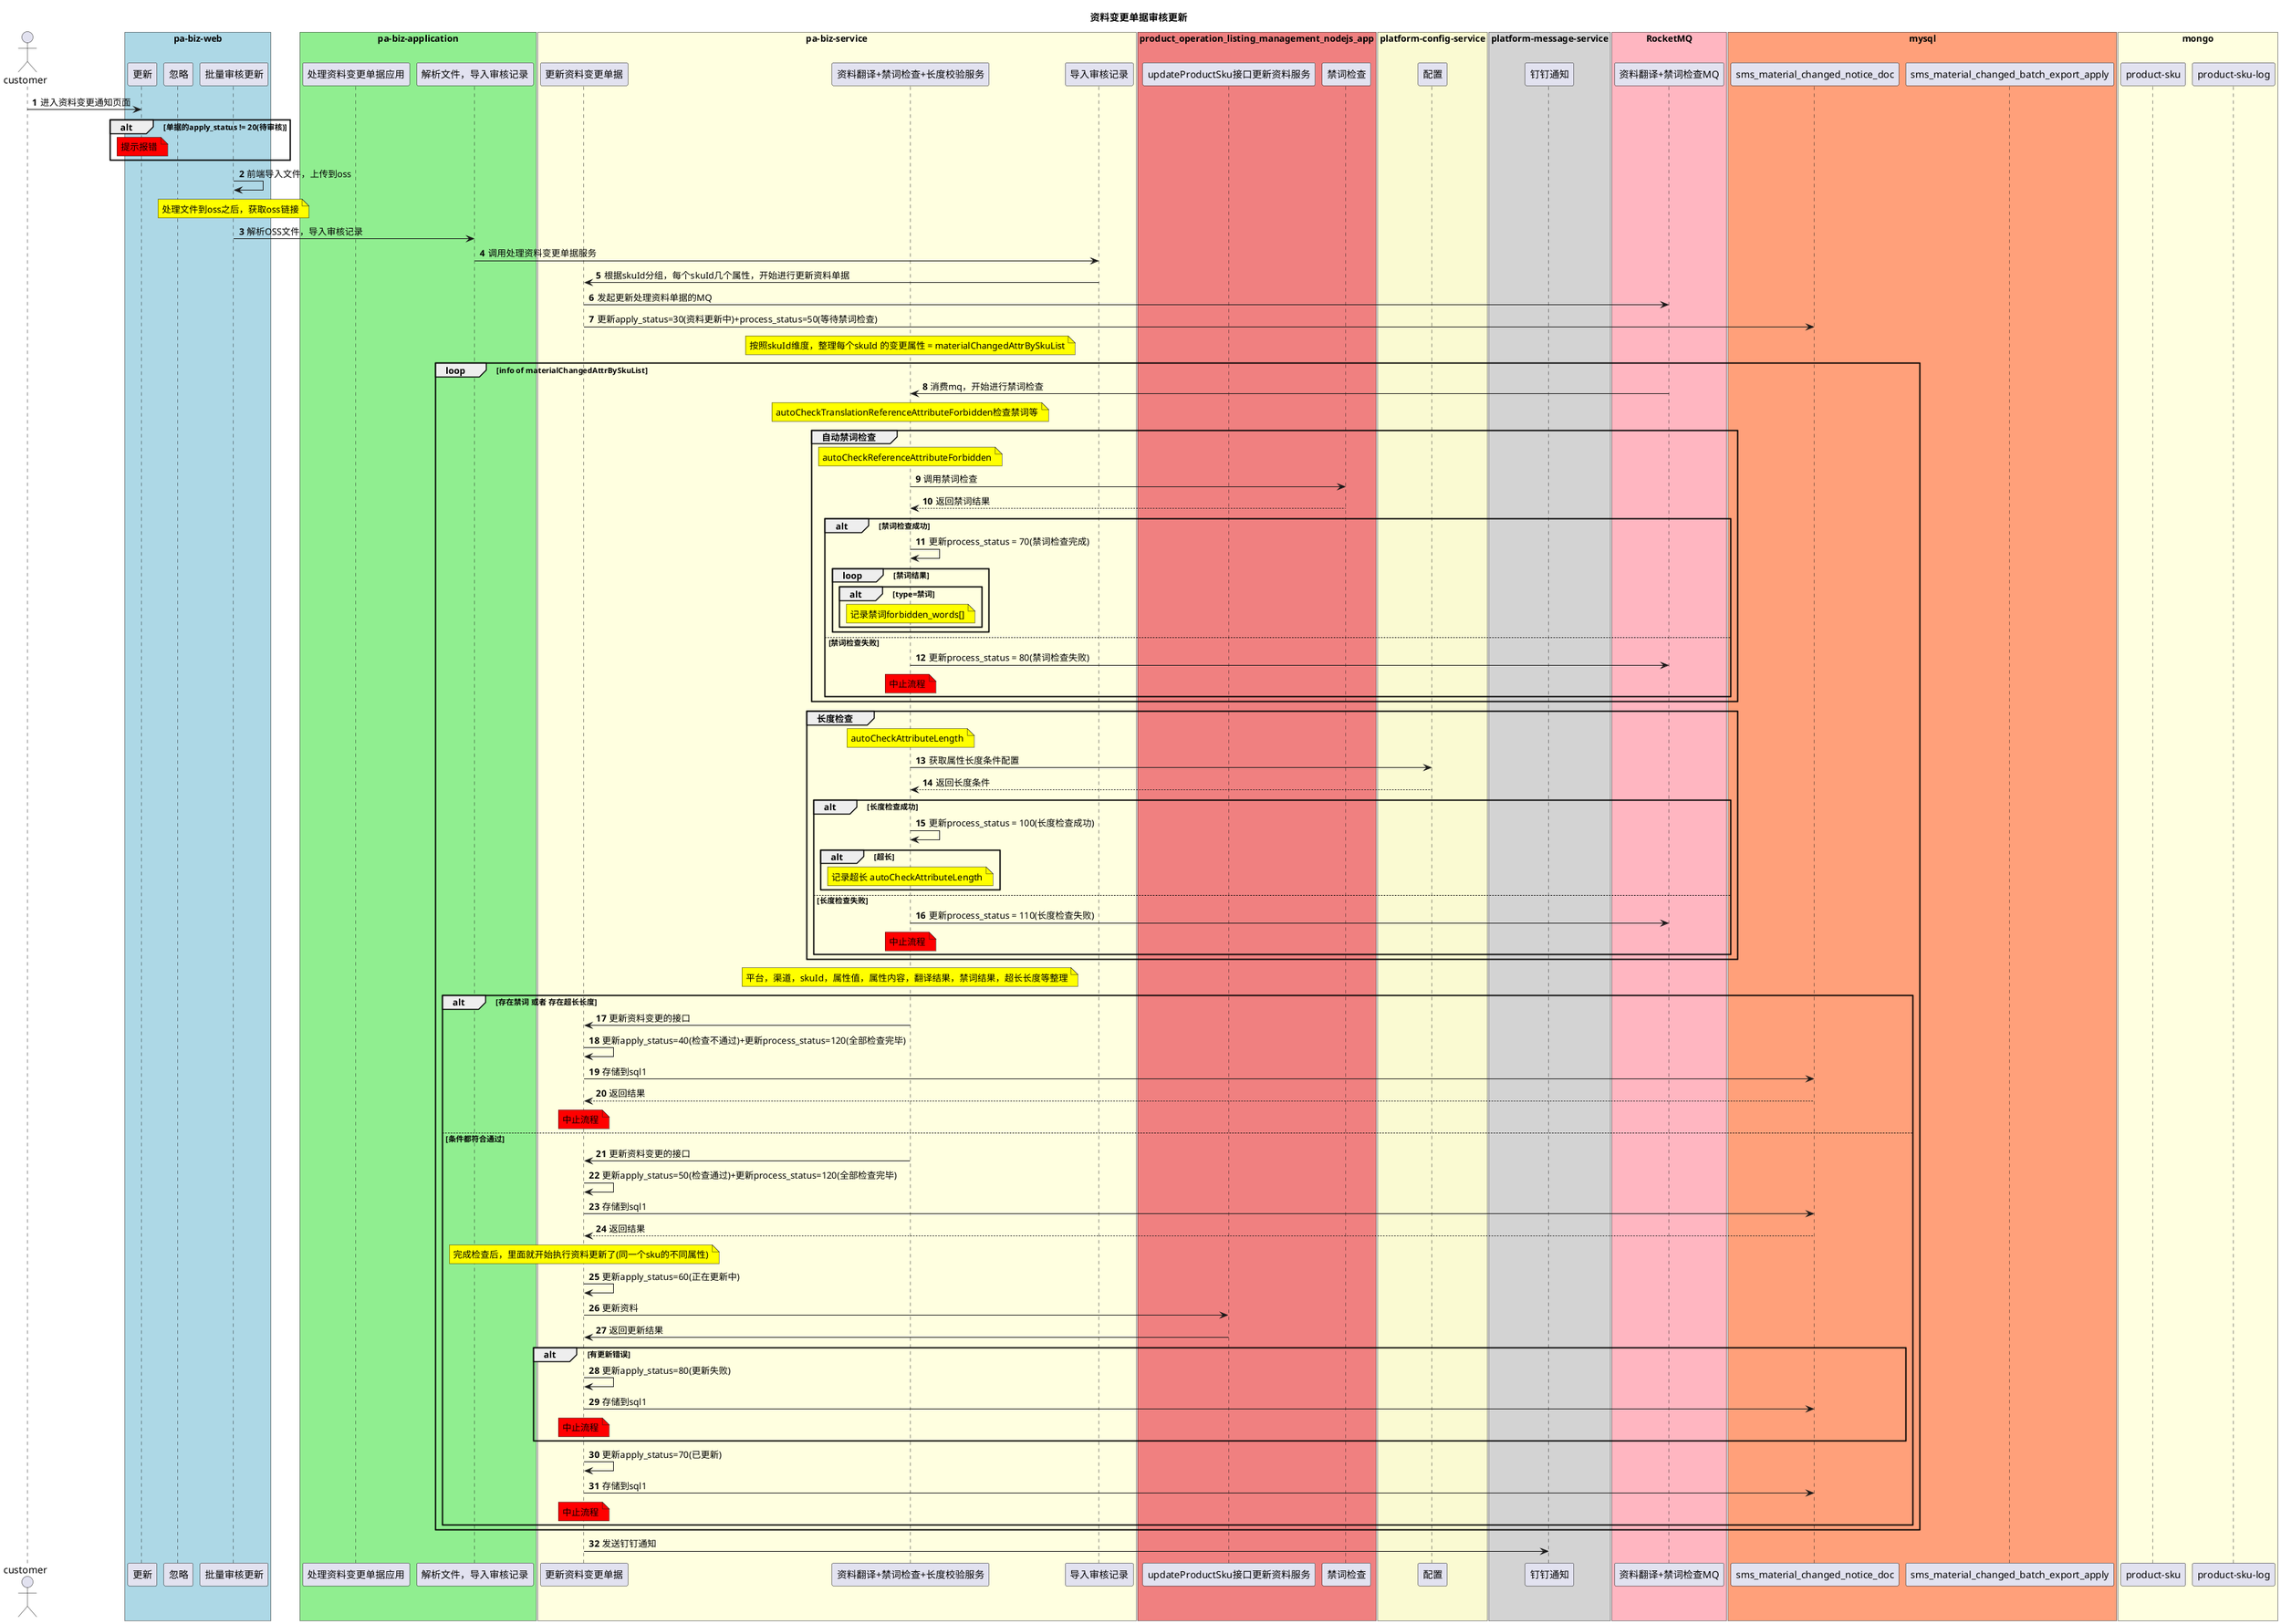 @startuml
title 资料变更单据审核更新
autonumber

actor customer

box "pa-biz-web" #LightBlue
    participant page1 as "更新"
    participant page2 as "忽略"
    participant page3 as "批量审核更新"
end box

box "pa-biz-application" #LightGreen
    participant app1 as "处理资料变更单据应用"
    participant app2 as "解析文件，导入审核记录"
end box

box "pa-biz-service" #LightYellow
    participant service2 as "更新资料变更单据"
    participant service3 as "资料翻译+禁词检查+长度校验服务"
    participant service4 as "导入审核记录"
end box

box "product_operation_listing_management_nodejs_app" #LightCoral
    participant node1 as "updateProductSku接口更新资料服务"
    participant node3 as "禁词检查"
end box

box "platform-config-service" #LightGoldenRodYellow
    participant config1 as "配置"
end box

box "platform-message-service" #LightGray
    participant msg1 as "钉钉通知"
end box

box "RocketMQ" #LightPink
    participant mq1 as "资料翻译+禁词检查MQ"
end box

box "mysql" #LightSalmon
    participant sql1 as "sms_material_changed_notice_doc"
    participant sql2 as "sms_material_changed_batch_export_apply"
end box

box "mongo" #LightYellow
    participant mongo1 as "product-sku"
    participant mongo2 as "product-sku-log"
end box

customer -> page1 : 进入资料变更通知页面

alt 单据的apply_status != 20(待审核)
note over page1#red: 提示报错
end

page3 -> page3 : 前端导入文件，上传到oss

note over page3#yellow: 处理文件到oss之后，获取oss链接

page3 -> app2 : 解析OSS文件，导入审核记录


app2 -> service4 : 调用处理资料变更单据服务

service4 -> service2 : 根据skuId分组，每个skuId几个属性，开始进行更新资料单据

service2 -> mq1 : 发起更新处理资料单据的MQ
service2 -> sql1 : 更新apply_status=30(资料更新中)+process_status=50(等待禁词检查)

note over service3#yellow:按照skuId维度，整理每个skuId 的变更属性 = materialChangedAttrBySkuList

loop info of materialChangedAttrBySkuList
mq1 -> service3 : 消费mq，开始进行禁词检查


note over service3#yellow:autoCheckTranslationReferenceAttributeForbidden检查禁词等


group 自动禁词检查
note over service3#yellow:autoCheckReferenceAttributeForbidden

service3 -> node3 : 调用禁词检查
node3 --> service3 : 返回禁词结果

alt 禁词检查成功
    service3 -> service3 : 更新process_status = 70(禁词检查完成)
    loop 禁词结果
     alt type=禁词
        note over service3#yellow:记录禁词forbidden_words[]
        end

    end
else 禁词检查失败
    service3 -> mq1 : 更新process_status = 80(禁词检查失败)
    note over service3#red:中止流程
end
end

group 长度检查
note over service3#yellow:autoCheckAttributeLength

service3 -> config1 : 获取属性长度条件配置
config1 --> service3 : 返回长度条件

alt 长度检查成功
    service3 -> service3 : 更新process_status = 100(长度检查成功)
    alt 超长
    note over service3#yellow: 记录超长 autoCheckAttributeLength
    end

else 长度检查失败
    service3 -> mq1 : 更新process_status = 110(长度检查失败)
    note over service3#red:中止流程
end
end

note over service3#yellow: 平台，渠道，skuId，属性值，属性内容，翻译结果，禁词结果，超长长度等整理

alt 存在禁词 或者 存在超长长度

service3 -> service2 : 更新资料变更的接口
service2 -> service2 : 更新apply_status=40(检查不通过)+更新process_status=120(全部检查完毕)
service2 -> sql1 : 存储到sql1
sql1 --> service2 : 返回结果

note over service2#red:中止流程

else 条件都符合通过

service3 -> service2 : 更新资料变更的接口
service2 -> service2 : 更新apply_status=50(检查通过)+更新process_status=120(全部检查完毕)
service2 -> sql1 : 存储到sql1
sql1 --> service2 : 返回结果

note over service2#yellow: 完成检查后，里面就开始执行资料更新了(同一个sku的不同属性)
service2 -> service2 : 更新apply_status=60(正在更新中)

service2 -> node1 : 更新资料
node1 -> service2 : 返回更新结果

alt 有更新错误
service2 -> service2 : 更新apply_status=80(更新失败)
service2 -> sql1 : 存储到sql1
note over service2#red:中止流程
end 更新成功
service2 -> service2 : 更新apply_status=70(已更新)
service2 -> sql1 : 存储到sql1
note over service2#red:中止流程
end
end
service2 -> msg1 : 发送钉钉通知

@enduml
